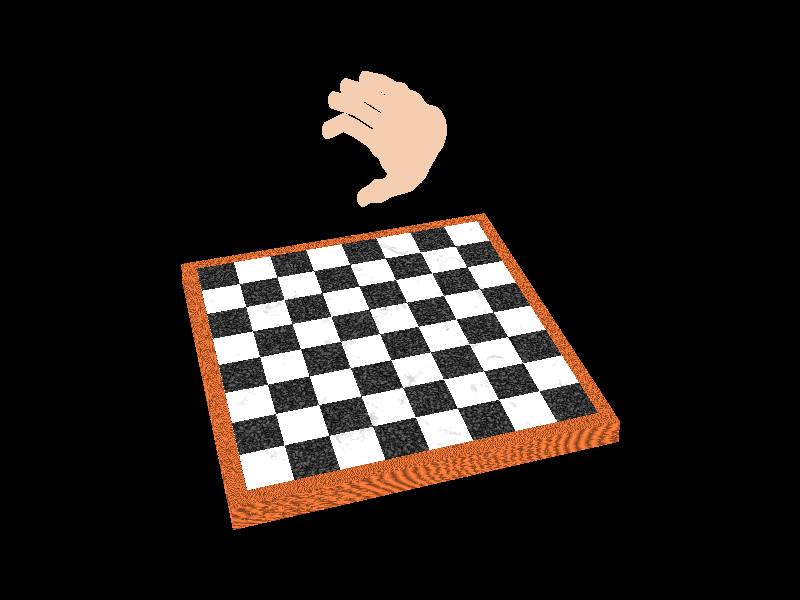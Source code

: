 global_settings { assumed_gamma 2.2 }

#include "shapes.inc"
#include "colors.inc"
#include "textures.inc"
#include "skies.inc"
#include "metals.inc"
#include "woods.inc"

#declare JUMP_START  = 0.5;
#declare JUMP_HEIGHT = 7;
#if (clock < JUMP_START)
   #declare CAM_Y = 100.00;
#else
   #declare CAM_Y = 100.00 + JUMP_HEIGHT * 0.5 * (1 - cos(4 * pi * (clock - JUMP_START)));
#end

camera {
    angle 38
    location <200, CAM_Y, -55>
    direction <2, 2, 2>
    up <0, 1, 0>
    right x * 2
    look_at <-3, 3, 5>
    rotate<0, -360 * (clock + 0.000001), 0>
}

light_source {
    <800, 600, -200>
    colour White
}

#declare Hand = blob {
    threshold .65
    sphere {
        <-.23, -.32, 0>, .43, 1
        scale <1.95, 1.05, .8>
    }   //palm
    sphere {
        <+.12, -.41, 0>, .43, 1
        scale <1.95, 1.075,.8>
    }  //palm
    sphere {
        <-.23,-.63,0>, .45, .75
        scale <1.78, 1.3,1>
    } //midhand
    sphere {
        <+.19,-.63,0>, .45, .75
        scale <1.78, 1.3,1>
    } //midhand
    sphere {
        <-.22,-.73,0>, .45, .85
        scale <1.4, 1.25,1>
    } //heel
    sphere {
        <+.19,-.73,0>, .45, .85
        scale <1.4, 1.25,1>
    } //heel
    sphere {
        <-.65,.28,-.05>, .26, -1
    } //counteract pinky knucklebulge
    sphere {
        <-.65,-.28,0>, .26, -1
    }   //counteract pinky palm bulge
    sphere {
        <-.3,.44,-.05>, .26, -1
    }  //counteract ring knuckle bulge
    sphere {
        <-.3,-.28,0>, .26, -1
    }    //counteract ring palm bulge
    sphere {
        <.05,.49,-.05>, .26, -1
    }  //counteract middle knuckle bulge
    sphere {
        <.05,-.28,0>, .26, -1
    }    //counteract middle palm bulge
    sphere {
        <.4,.512,-.05>, .26, -1
    }  //counteract index knuckle bulge
    sphere {
        <.4,-.4,0>, .26, -1
    }      //counteract index palm bulge
    sphere {
        <.85,-.68,-.05>, .25, -1
    } //counteract thumb knuckle bulge
    sphere {
        <.41,-.7,0>, .25, -.89
    }   //counteract thumb heel bulge
    cylinder {
        <-.65,-.28,0>,
        <-.65,.28,-.05>, .26, 1
    }    //lower pinky
    cylinder {
        <-.65,.28,-.05>,
        <-.65, .68,-.2>, .26, 1
    }  //upper pinky
    cylinder {
        <-.3,-.28,0>,
        <-.3,.44,-.05>, .26, 1
    }      //lower ring
    cylinder {
        <-.3,.44,-.05>,
        <-.3, .9,-.2>, .26, 1
    }     //upper ring
    cylinder {
        <.05,-.28,0>,
        <.05, .49,-.05>, .26, 1
    }     //lower middle
    cylinder {
        <.05,.49,-.05>,
        <.05, .95,-.2>, .26, 1
    }    //upper middle
    // <Zeigerfinger>
    cylinder {
        <.4, -.4, 0>,
        <.4, .512, -.05>, .26, 1
    }      //lower index
    cylinder {
        <.4, .512,-.07>, // z = -.05
        <.4, .85, -.4>, .26, 1 // z = -.2
    }    //upper index
    // </Zeigerfinger>
    cylinder {
        <.61, -.95, 0>,
        <1.05, -.68, -.05>, .25, 1
    }  //lower thumb
    cylinder { 
        <.85, -.68, -.05>,
        <1.2, -.4, -.2>, .25, 1
    }  //upper thumb
    pigment { Flesh }
}

#declare PawnBase = union {
    intersection {
        sphere { <0, 0, 0>, 2.5 }
        plane { -y, 0 }
    }
    cylinder {
        0, y*0.35, 2.5
        pigment { green 0.65 }
    }
}

#declare PieceBase = union {
    intersection {
        sphere { <0, 0, 0>, 3 }
        plane { -y, 0 }
    }
    cylinder {
        0, y*0.35, 3.0
        pigment { green 0.65 }
    }
}

#declare Pawn = union {
    sphere { <0, 7, 0>, 1.5 }

    sphere {
        <0, 0, 0>, 1
        scale <1.2, 0.3, 1.2>
        translate 5.5*y
    }

    intersection {
        plane { y, 5.5 }
        object {
            Hyperboloid_Y
            translate 5*y
            scale <0.5, 1, 0.5>
        }
        plane { -y, -2.5 }
    }

    sphere {
        <0, 0, 0>, 1
        scale       <2, 0.5, 2>
        translate   <0, 2.3, 0>
    }
    object { PawnBase }
}

#declare Rook = union {
    intersection {
        union {
            plane { +x, -0.5 }
            plane { -x, -0.5 }
            plane { y, 9 }
        }

        union {
            plane { +z, -0.5 }
            plane { -z, -0.5 }
            plane { y, 9 }
        }

        plane { y, 10 }
        object {
            Cylinder_Y
            scale <2, 1, 2>
        }
        object {
            Cylinder_Y
            scale <1.2, 1, 1.2>
            inverse
        }
        plane { -y, -8 }
    }

    intersection {
        plane { y, 8 }
        object {
            Hyperboloid_Y
            scale <1, 1.5, 1>
            translate 5.401924*y
        }
        plane { -y, -3 }
    }

    sphere {
        <0, 0, 0>, 1
        scale <2.5, 0.5, 2.5>
        translate 2.8*y
    }

    object { PieceBase }
}

#declare Knight = union {
    intersection {
        object {
            Cylinder_Z
            scale <17.875, 17.875, 1>
            translate <-18.625, 7, 0>
            inverse
        }

        object {
            Cylinder_Z
            scale <17.875, 17.875, 1>
            translate <18.625, 7, 0>
            inverse
        }

        object {
            Cylinder_X
            scale <1, 5.1, 5.1>
            translate <0, 11.2, -5>
            inverse
        }

        union {
            plane {
                y, 0
                rotate 30*x
                translate 9.15*y
            }
            plane {
                z, 0
                rotate -20*x
                translate 10*y
            }
        }

        union {
            plane {
                 -y, 0
                rotate 30*x
                translate 7.15*y
            }
            plane {
                y, 0
                rotate 60*x
                translate 7.3*y
            }
        }

        union {
            plane {
                y, 0
                rotate -45*y
            }
            plane {
                y, 0
                rotate 45*z
            }
            translate 9*y
        }

        object { Cylinder_Y scale <2, 1, 2> }
        sphere { <0, 7, 0>, 4 }
    }

    sphere {
        <0, 0, 0>, 1
        scale <2.5, 0.5, 2.5>
        translate <0, 2.8, 0>
    }

    object { PieceBase }
}

#declare Bishop = union {
    sphere { <0, 10.8, 0>, 0.4 }

    intersection {
        union {
            plane { -z, -0.25 }
            plane { +z, -0.25 }
            plane { y, 0  }
            rotate 30*x
            translate 8.5*y
        }

        sphere {
            <0, 0, 0>, 1
            scale <1.4, 2.1, 1.4>
            translate 8.4*y
        }

        plane { -y, -7 }
    }

    sphere {
        <0, 0, 0>, 1
        scale <1.5, 0.4, 1.5>
        translate 7*y
    }

    intersection {
        plane { y, 7 }
        object {
            Hyperboloid_Y
            scale <0.6, 1.4, 0.6>
            translate 7*y
        }
        plane { -y, -3 }
    }

    sphere { <0, 0, 0>, 1
        scale <2.5, 0.5, 2.5>
        translate 2.8*y
    }

    object { PieceBase }
}

#declare QueenAndKing = union {
    sphere { <0, 10.5, 0>, 1.5 }

    intersection {
        union {
            sphere { <1.75, 12, 0>, 0.9  rotate 150*y }
            sphere { <1.75, 12, 0>, 0.9  rotate 120*y }
            sphere { <1.75, 12, 0>, 0.9  rotate 90*y }
            sphere { <1.75, 12, 0>, 0.9  rotate 60*y }
            sphere { <1.75, 12, 0>, 0.9  rotate 30*y }
            sphere { <1.75, 12, 0>, 0.9  }
            sphere { <1.75, 12, 0>, 0.9  rotate -30*y }
            sphere { <1.75, 12, 0>, 0.9  rotate -60*y }
            sphere { <1.75, 12, 0>, 0.9  rotate -90*y }
            sphere { <1.75, 12, 0>, 0.9  rotate -120*y }
            sphere { <1.75, 12, 0>, 0.9  rotate -150*y }
            sphere { <1.75, 12, 0>, 0.9  rotate  180*y }
            inverse
        }

        plane { y, 11.5 }

        object {
            QCone_Y
            scale <1, 3, 1>
            translate 5*y
        }

        plane { -y, -8 }
    }

    sphere {
        <0, 0, 0>, 1
        scale <1.8, 0.4, 1.8>
        translate 8*y
    }

    intersection {
        plane { y, 8 }
        object {
            Hyperboloid_Y
            scale <0.7, 1.6, 0.7>
            translate 7*y
        }
        plane { -y, -3 }
    }

    sphere { <0, 0, 0>, 1
        scale <2.5, 0.5, 2.5>
        translate 2.8*y
    }

    object { PieceBase }
}

#declare Queen = union {
    sphere { <0, 12.3, 0>, 0.4 }
    object { QueenAndKing }
}

#declare King = union {
    intersection {
        union {
            intersection {
                plane { y, 13 }
                plane { -y, -12.5 }
            }

            intersection {
                plane { +x, 0.25 }
                plane { -x, 0.25 }
            }
        }

        plane { +z,  0.25 }
        plane { -z,  0.25 }
        plane { +x,  0.75 }
        plane { -x,  0.75 }
        plane { +y,  13.5  }
        plane { -y,  -11.5  }
    }

    object { QueenAndKing }
}

#declare WWood = texture {
    T_Silver_3B
}

#declare BWood = texture {
    T_Gold_3C
}

#declare WPawn = object {
    Pawn

    bounded_by {
        sphere { <0, 4, 0>, 4.72 }
    }

    texture {
        WWood
        pigment { quick_color red 0.95 green 0.62 }
    }
}

#declare BPawn = object {
    Pawn

    bounded_by { sphere { <0, 4, 0>, 4.72 } }

    texture {
        BWood
        pigment { quick_color red 0.4 green 0.2 }
    }
}

#declare WRook = object {
    Rook

    bounded_by { sphere { <0, 5, 0>, 5.831 } }

    texture {
        WWood
        pigment { quick_color red 0.95 green 0.62 }
    }
}

#declare BRook = object {
    Rook

    bounded_by { sphere { <0, 5, 0>, 5.831 } }

    texture {
        BWood
        pigment { quick_color red 0.4 green 0.2 }
    }
}

#declare WKnight = object {
    Knight

    bounded_by { sphere { <0, 5, 0>, 5.831 } }

    texture {
        WWood
        pigment { quick_color red 0.95 green 0.62 }
    }
}

#declare BKnight = object {
    Knight
    rotate 180*y

    bounded_by { sphere { <0, 5, 0>, 5.831 } }

    texture {
        BWood
        pigment { quick_color red 0.4 green 0.2 }
    }
}

#declare WBishop = object {
    Bishop

    bounded_by { sphere { <0, 5.5, 0>, 6.265 } }

    texture {
        WWood
        pigment { quick_color red 0.95 green 0.62 }
    }
}

#declare BBishop = object {
    Bishop
    rotate 180*y

    bounded_by { sphere { <0, 5.5 ,0>, 6.265 } }

    texture {
        BWood
        pigment { quick_color red 0.4 green 0.2 }
    }
}

#declare WQueen = object {
    Queen

    bounded_by {
        intersection {
            sphere { <0, 6, 0>, 6.71 }
            object {
                Cylinder_Y
                scale <3, 1, 3>
            }
        }
    }

    texture {
        WWood
        pigment { quick_color red 0.95 green 0.62 }
    }
}

#declare BQueen = object {
    Queen

    bounded_by {
        intersection {
            sphere { <0, 6, 0>, 6.71 }
            object {
                Cylinder_Y
                scale <3, 1, 3>
            }
        }
    }

    texture {
        BWood
        pigment { quick_color red 0.4 green 0.2 }
    }
}

#declare WKing = object {
    King

    bounded_by {
        intersection {
            sphere { <0, 6.5, 0>, 7.16 }
            object {
                Cylinder_Y
                scale <3, 1, 3>
            }
        }
    }

    texture {
        WWood
        pigment { quick_color red 0.95 green 0.62 }
    }
}

#declare BKing = object {
    King

    bounded_by {
        intersection {
            sphere { <0, 6.5, 0>, 7.16 }
            object {
                Cylinder_Y
                scale <3, 1, 3>
            }
        }
    }

    texture {
        BWood
        pigment { quick_color red 0.4 green 0.2 }
    }
}

#declare Ground = plane {
    y, -80
    pigment { blue 0.65 }
    finish {
        ambient 0.25
        diffuse 0.5
    }
}

#declare FarSide = union {
    object { BPawn translate <-28, 0, 20> }
    object { BPawn translate <-20, 0, 20> }
    object { BPawn translate <-12, 0, 20> }
    object { BPawn translate < -4, 0, 20> }
    object { BPawn translate <  4, 0, 20> }
    object { BPawn translate < 12, 0, 20> }
    object { BPawn translate < 20, 0, 20> }
    object { BPawn translate < 28, 0, 20> }

    object { BRook   translate <-28, 0, 28> }
    object { BKnight translate <-20, 0, 28> }
    object { BBishop translate <-12, 0, 28> }
    object { BQueen  translate < -4, 0, 28> }
    object { BKing   translate <  4, 0, 28> }
    object { BBishop translate < 12, 0, 28> }
    object { BKnight translate < 20, 0, 28> }
    object { BRook   translate < 28, 0, 28> }
}

#declare NearSide = union {
    object { WPawn translate <-28, 0, -20> }
    object { WPawn translate <-20, 0, -20> }
    object { WPawn translate <-12, 0, -20> }
    object { WPawn translate < -4, 0, -20> }
    object { WPawn translate <  4, 0, -20> }
    object { WPawn translate < 12, 0, -20> }
    object { WPawn translate < 20, 0, -20> }
    object { WPawn translate < 28, 0, -20> }

    object { WRook   translate <-28, 0, -28> }
    object { WKnight translate <-20, 0, -28> }
    object { WBishop translate <-12, 0, -28> }
    object { WQueen  translate < -4, 0, -28> }
    object { WKing   translate <  4, 0, -28> }
    object { WBishop translate < 12, 0, -28> }
    object { WKnight translate < 20, 0, -28> }
    object { WRook   translate < 28, 0, -28> }
}

#declare Pieces = union {
    object { NearSide }
    object { FarSide }

    bounded_by {
        intersection {
            plane { y, 13.5 }
            sphere { -30*y, 63 }
        }
    }
}

#declare FramePiece = intersection {
    plane { +y, -0.15 }
    plane { -y, 3 }
    plane { -z, 35 }
    plane { <-1, 0, 1>, 0 }
    plane { < 1, 0, 1>, 0 }
}

#declare Frame = union {
    union {
        object { FramePiece }
        object {
            FramePiece
            rotate 180*y
        }
        texture {
            T_Wood20
            scale 2
            rotate y*87
            translate x*1
            finish {
                specular 1
                roughness 0.02
                ambient 0.35
            }
        }
    }

    union {
        object {
            FramePiece
            rotate -90*y
        }
        object {
            FramePiece
            rotate  90*y
        }
        texture {
            T_Wood20
            scale 2
            rotate y*2
            finish {
                specular 1
                roughness 0.02
                ambient 0.35
            }
        }
    }
}

#declare Board = box {
    <-32, -1, -32> <32, 0, 32>
    texture {
       tiles {
           texture {
               pigment {
                   wrinkles
                   turbulence 1.0
                   colour_map {
                       [0.0 0.7 colour White
                              colour White]
                       [0.7 0.9 colour White
                              colour red 0.8 green 0.8 blue 0.8]
                       [0.9 1.0 colour red 0.8 green 0.8 blue 0.8
                              colour red 0.5 green 0.5 blue 0.5]
                   }
                   scale <0.6, 1, 0.6>
                   rotate -30*y
               }
               finish {
                   specular 1
                   roughness 0.02
                   reflection 0.25
               }
           }

           tile2
           texture {
               pigment {
                   granite
                   scale <0.3, 1, 0.3>
                   colour_map {
                       [0 1 colour Black
                       colour red 0.5 green 0.5 blue 0.5]
                   }
               }
               finish {
                   specular 1
                   roughness 0.02
                   reflection 0.25
               }
            }
        }
        scale <8, 1, 8>
    }
}

/* Table */
#declare Table = union {
   intersection {
      plane { +y, -3 }
      plane { -y,  8 }
      sphere { <0, -5.5, 0>, 55 }
   }

   intersection {
      plane { y, -8 }
      object {
         Hyperboloid_Y
         scale <10, 20, 10>
         translate -20 * y
      }
   }

   pigment {
      granite
      scale 6
   }
   finish {
      specular 1
      roughness 0.02
      reflection 0.3
   }
}

object {
    Hand
    rotate <-90, 45, -25>
    translate <0, 3, 0>
    scale 10
}

//object { Pieces }
object { Board }
object { Frame }
//object { Ground }
//object { Table }